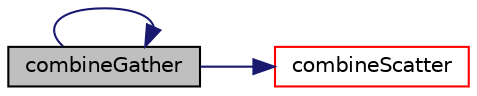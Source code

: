 digraph "combineGather"
{
  bgcolor="transparent";
  edge [fontname="Helvetica",fontsize="10",labelfontname="Helvetica",labelfontsize="10"];
  node [fontname="Helvetica",fontsize="10",shape=record];
  rankdir="LR";
  Node3618 [label="combineGather",height=0.2,width=0.4,color="black", fillcolor="grey75", style="filled", fontcolor="black"];
  Node3618 -> Node3618 [color="midnightblue",fontsize="10",style="solid",fontname="Helvetica"];
  Node3618 -> Node3619 [color="midnightblue",fontsize="10",style="solid",fontname="Helvetica"];
  Node3619 [label="combineScatter",height=0.2,width=0.4,color="red",URL="$a27357.html#a2eea2c110e936c30c8f66b7326c69be5",tooltip="Scatter data. Reverse of combineGather. "];
}
